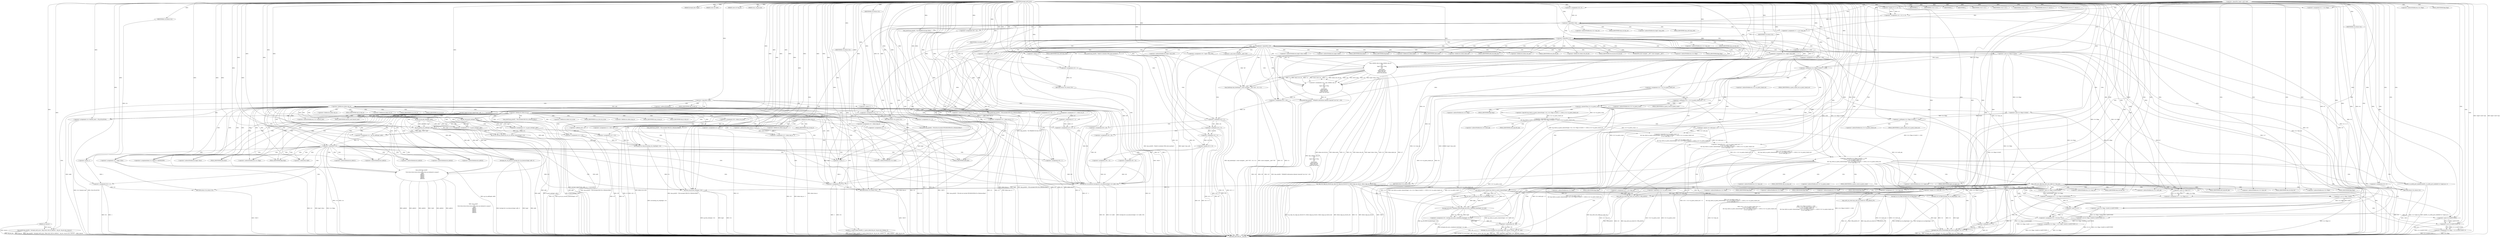 digraph hostapd_notif_assoc {  
"1000123" [label = "(METHOD,hostapd_notif_assoc)" ]
"1000709" [label = "(METHOD_RETURN,int __fastcall)" ]
"1000124" [label = "(PARAM,hostapd_data *hapd)" ]
"1000125" [label = "(PARAM,const u8 *addr)" ]
"1000126" [label = "(PARAM,const u8 *req_ies)" ]
"1000127" [label = "(PARAM,size_t req_ies_len)" ]
"1000128" [label = "(PARAM,int reassoc)" ]
"1000153" [label = "(<operator>.logicalNot,!addr)" ]
"1000156" [label = "(<operator>.assignment,v24 = -1)" ]
"1000158" [label = "(<operator>.minus,-1)" ]
"1000160" [label = "(wpa_printf,wpa_printf(2, \"hostapd_notif_assoc: Skip event with no address\", req_ies, req_ies_len, reassoc))" ]
"1000166" [label = "(RETURN,return v24;,return v24;)" ]
"1000167" [label = "(IDENTIFIER,v24,return v24;)" ]
"1000168" [label = "(hostapd_logger,hostapd_logger(hapd, addr, 1u, 2, \"associated\"))" ]
"1000174" [label = "(ieee802_11_parse_elems,ieee802_11_parse_elems(req_ies, req_ies_len, &elems, 0))" ]
"1000185" [label = "(<operator>.assignment,v10 = elems.wps_ie - 2)" ]
"1000187" [label = "(<operator>.subtraction,elems.wps_ie - 2)" ]
"1000192" [label = "(IDENTIFIER,L,)" ]
"1000193" [label = "(<operator>.assignment,v12 = 0)" ]
"1000196" [label = "(wpa_printf,wpa_printf(2, \"STA included WPS IE in (Re)AssocReq\"))" ]
"1000201" [label = "(<operator>.assignment,v27 = elems.rsn_ie)" ]
"1000211" [label = "(<operator>.assignment,v28 = elems.rsn_ie_len)" ]
"1000216" [label = "(wpa_printf,wpa_printf(2, \"STA included RSN IE in (Re)AssocReq\"))" ]
"1000219" [label = "(<operator>.assignment,v10 = v27 - 2)" ]
"1000221" [label = "(<operator>.subtraction,v27 - 2)" ]
"1000224" [label = "(<operator>.assignment,v11 = v28 + 2)" ]
"1000226" [label = "(<operator>.addition,v28 + 2)" ]
"1000229" [label = "(<operator>.assignment,v13 = ap_get_sta(hapd, addr))" ]
"1000231" [label = "(ap_get_sta,ap_get_sta(hapd, addr))" ]
"1000234" [label = "(<operator>.assignment,v12 = 0)" ]
"1000237" [label = "(<operator>.assignment,v14 = v13)" ]
"1000241" [label = "(IDENTIFIER,v13,if ( v13 ))" ]
"1000244" [label = "(<operator>.assignment,v10 = elems.wpa_ie)" ]
"1000254" [label = "(IDENTIFIER,L,)" ]
"1000255" [label = "(<operator>.assignment,v10 = elems.wpa_ie - 2)" ]
"1000257" [label = "(<operator>.subtraction,elems.wpa_ie - 2)" ]
"1000262" [label = "(wpa_printf,wpa_printf(2, \"STA included WPA IE in (Re)AssocReq\"))" ]
"1000265" [label = "(<operator>.assignment,v12 = 0)" ]
"1000270" [label = "(<operator>.assignment,v12 = 1)" ]
"1000273" [label = "(IDENTIFIER,L,)" ]
"1000274" [label = "(wpa_printf,wpa_printf(2, \"STA did not include WPS/RSN/WPA IE in (Re)AssocReq\"))" ]
"1000277" [label = "(<operator>.assignment,v13 = ap_get_sta(hapd, addr))" ]
"1000279" [label = "(ap_get_sta,ap_get_sta(hapd, addr))" ]
"1000282" [label = "(<operator>.assignment,v14 = v13)" ]
"1000286" [label = "(IDENTIFIER,v13,if ( v13 ))" ]
"1000289" [label = "(ap_sta_no_session_timeout,ap_sta_no_session_timeout(hapd, v13))" ]
"1000292" [label = "(accounting_sta_stop,accounting_sta_stop(hapd, v14))" ]
"1000295" [label = "(<operator>.assignment,v14->timeout_next = STA_NULLFUNC)" ]
"1000302" [label = "(<operator>.assignment,v14 = ap_sta_add(hapd, addr))" ]
"1000304" [label = "(ap_sta_add,ap_sta_add(hapd, addr))" ]
"1000308" [label = "(<operator>.logicalNot,!v14)" ]
"1000311" [label = "(<operator>.assignment,v24 = -1)" ]
"1000313" [label = "(<operator>.minus,-1)" ]
"1000315" [label = "(hostapd_drv_sta_disassoc,hostapd_drv_sta_disassoc(hapd, addr, 5))" ]
"1000319" [label = "(RETURN,return v24;,return v24;)" ]
"1000320" [label = "(IDENTIFIER,v24,return v24;)" ]
"1000322" [label = "(<operator>.assignment,v15 = hapd->iface)" ]
"1000327" [label = "(<operators>.assignmentAnd,v14->flags &= 0xFFFECFFF)" ]
"1000333" [label = "(wpa_printf,wpa_printf(\n      3,\n      \"STA %02x:%02x:%02x:%02x:%02x:%02x not allowed to connect\",\n      *addr,\n      addr[1],\n      addr[2],\n      addr[3],\n      addr[4],\n      addr[5]))" ]
"1000353" [label = "(<operator>.assignment,v30 = 1)" ]
"1000357" [label = "(ap_copy_sta_supp_op_classes,ap_copy_sta_supp_op_classes(v14, elems.supp_op_classes, elems.supp_op_classes_len))" ]
"1000366" [label = "(<operator>.logicalNot,!hapd->conf->wpa)" ]
"1000373" [label = "(<operator>.assignment,v21 = v14->flags)" ]
"1000380" [label = "(IDENTIFIER,v10,if ( v10 ))" ]
"1000381" [label = "(<operator>.assignment,v16 = v12 == 0)" ]
"1000383" [label = "(<operator>.equals,v12 == 0)" ]
"1000387" [label = "(<operator>.assignment,v16 = 0)" ]
"1000391" [label = "(<operator>.logicalNot,!v16)" ]
"1000394" [label = "(wpa_printf,wpa_printf(2, \"No WPA/RSN IE from STA\"))" ]
"1000397" [label = "(<operator>.assignment,v30 = 13)" ]
"1000401" [label = "(hostapd_drv_sta_disassoc,hostapd_drv_sta_disassoc(hapd, v14->addr, v30))" ]
"1000407" [label = "(<operator>.assignment,v24 = -1)" ]
"1000409" [label = "(<operator>.minus,-1)" ]
"1000411" [label = "(ap_free_sta,ap_free_sta(hapd, v14))" ]
"1000414" [label = "(RETURN,return v24;,return v24;)" ]
"1000415" [label = "(IDENTIFIER,v24,return v24;)" ]
"1000416" [label = "(<operator>.assignment,v17 = v14->wpa_sm)" ]
"1000421" [label = "(<operator>.assignment,v18 = hapd->wpa_auth)" ]
"1000427" [label = "(<operator>.logicalNot,!v17)" ]
"1000430" [label = "(<operator>.assignment,v14->wpa_sm = v29)" ]
"1000435" [label = "(<operator>.assignment,v17 = v29)" ]
"1000439" [label = "(<operator>.logicalNot,!v29)" ]
"1000442" [label = "(<operator>.assignment,v24 = -1)" ]
"1000444" [label = "(<operator>.minus,-1)" ]
"1000446" [label = "(wpa_printf,wpa_printf(5, \"Failed to initialize WPA state machine\"))" ]
"1000449" [label = "(RETURN,return v24;,return v24;)" ]
"1000450" [label = "(IDENTIFIER,v24,return v24;)" ]
"1000451" [label = "(<operator>.assignment,v18 = hapd->wpa_auth)" ]
"1000456" [label = "(<operator>.assignment,v19 = wpa_validate_wpa_ie(\n          v18,\n          v17,\n          hapd->iface->freq,\n          v10,\n          v11,\n          elems.mdie,\n          elems.mdie_len,\n          elems.owe_dh,\n          elems.owe_dh_len))" ]
"1000458" [label = "(wpa_validate_wpa_ie,wpa_validate_wpa_ie(\n          v18,\n          v17,\n          hapd->iface->freq,\n          v10,\n          v11,\n          elems.mdie,\n          elems.mdie_len,\n          elems.owe_dh,\n          elems.owe_dh_len))" ]
"1000480" [label = "(<operator>.assignment,v20 = v19)" ]
"1000484" [label = "(IDENTIFIER,v19,if ( v19 ))" ]
"1000486" [label = "(wpa_printf,wpa_printf(2, \"WPA/RSN information element rejected? (res %u)\", v19))" ]
"1000490" [label = "(wpa_hexdump,wpa_hexdump(2, (const unsigned __int8 *)\"IE\", v10, v11))" ]
"1000492" [label = "(<operator>.cast,(const unsigned __int8 *)\"IE\")" ]
"1000497" [label = "(<operator>.assignment,v30 = 18)" ]
"1000501" [label = "(<operator>.notEquals,v20 != 2)" ]
"1000505" [label = "(<operator>.assignment,v30 = 19)" ]
"1000509" [label = "(<operator>.notEquals,v20 != 3)" ]
"1000513" [label = "(<operator>.assignment,v30 = 20)" ]
"1000517" [label = "(<operator>.notEquals,v20 != 4)" ]
"1000522" [label = "(<operator>.equals,v20 == 8)" ]
"1000525" [label = "(<operator>.assignment,v30 = 24)" ]
"1000529" [label = "(<operator>.assignment,v30 = 13)" ]
"1000534" [label = "(<operator>.logicalOr,(v14->flags & 0x402) != 1026\n    || (v24 = v14->sa_query_timed_out) != 0\n    || v14->sa_query_count > 0\n    && ((ap_check_sa_query_timeout(hapd, v14), (v14->flags & 0x402) != 1026) || v14->sa_query_timed_out)\n    || v14->auth_alg == 2)" ]
"1000535" [label = "(<operator>.notEquals,(v14->flags & 0x402) != 1026)" ]
"1000536" [label = "(<operator>.and,v14->flags & 0x402)" ]
"1000542" [label = "(<operator>.logicalOr,(v24 = v14->sa_query_timed_out) != 0\n    || v14->sa_query_count > 0\n    && ((ap_check_sa_query_timeout(hapd, v14), (v14->flags & 0x402) != 1026) || v14->sa_query_timed_out)\n    || v14->auth_alg == 2)" ]
"1000543" [label = "(<operator>.notEquals,(v24 = v14->sa_query_timed_out) != 0)" ]
"1000544" [label = "(<operator>.assignment,v24 = v14->sa_query_timed_out)" ]
"1000550" [label = "(<operator>.logicalOr,v14->sa_query_count > 0\n    && ((ap_check_sa_query_timeout(hapd, v14), (v14->flags & 0x402) != 1026) || v14->sa_query_timed_out)\n    || v14->auth_alg == 2)" ]
"1000551" [label = "(<operator>.logicalAnd,v14->sa_query_count > 0\n    && ((ap_check_sa_query_timeout(hapd, v14), (v14->flags & 0x402) != 1026) || v14->sa_query_timed_out))" ]
"1000552" [label = "(<operator>.greaterThan,v14->sa_query_count > 0)" ]
"1000559" [label = "(ap_check_sa_query_timeout,ap_check_sa_query_timeout(hapd, v14))" ]
"1000562" [label = "(<operator>.notEquals,(v14->flags & 0x402) != 1026)" ]
"1000563" [label = "(<operator>.and,v14->flags & 0x402)" ]
"1000557" [label = "(<operator>.logicalOr,(ap_check_sa_query_timeout(hapd, v14), (v14->flags & 0x402) != 1026) || v14->sa_query_timed_out)" ]
"1000572" [label = "(<operator>.equals,v14->auth_alg == 2)" ]
"1000579" [label = "(wpa_auth_uses_mfp,wpa_auth_uses_mfp(v14->wpa_sm))" ]
"1000584" [label = "(<operator>.assignment,v22 = v14->flags & 2)" ]
"1000586" [label = "(<operator>.and,v14->flags & 2)" ]
"1000591" [label = "(<operator>.assignment,v14->flags = (v14->flags | 0x400) & 0xFFF7FFFF | 3)" ]
"1000595" [label = "(<operator>.or,(v14->flags | 0x400) & 0xFFF7FFFF | 3)" ]
"1000596" [label = "(<operator>.and,(v14->flags | 0x400) & 0xFFF7FFFF)" ]
"1000597" [label = "(<operator>.or,v14->flags | 0x400)" ]
"1000604" [label = "(hostapd_set_sta_flags,hostapd_set_sta_flags(hapd, v14))" ]
"1000608" [label = "(IDENTIFIER,reassoc,if ( reassoc ))" ]
"1000611" [label = "(<operator>.assignment,v23 = v14->wpa_sm)" ]
"1000617" [label = "(<operator>.equals,v14->auth_alg == 2)" ]
"1000623" [label = "(wpa_auth_sm_event,wpa_auth_sm_event(v23, WPA_ASSOC_FT))" ]
"1000628" [label = "(wpa_auth_sm_event,wpa_auth_sm_event(v23, WPA_ASSOC))" ]
"1000632" [label = "(<operator>.assignment,v24 = 0)" ]
"1000635" [label = "(hostapd_new_assoc_sta,hostapd_new_assoc_sta(hapd, v14, v22 != 0))" ]
"1000638" [label = "(<operator>.notEquals,v22 != 0)" ]
"1000641" [label = "(ieee802_1x_notify_port_enabled,ieee802_1x_notify_port_enabled(v14->eapol_sm, 1))" ]
"1000646" [label = "(RETURN,return v24;,return v24;)" ]
"1000647" [label = "(IDENTIFIER,v24,return v24;)" ]
"1000649" [label = "(<operator>.assignment,v23 = v14->wpa_sm)" ]
"1000655" [label = "(<operator>.assignment,v21 = v14->flags & 0xFFFFFBFF)" ]
"1000657" [label = "(<operator>.and,v14->flags & 0xFFFFFBFF)" ]
"1000663" [label = "(<operator>.assignment,v22 = v21 & 2)" ]
"1000665" [label = "(<operator>.and,v21 & 2)" ]
"1000668" [label = "(<operator>.assignment,v14->flags = v21 & 0xFFF7FFFF | 3)" ]
"1000672" [label = "(<operator>.or,v21 & 0xFFF7FFFF | 3)" ]
"1000673" [label = "(<operator>.and,v21 & 0xFFF7FFFF)" ]
"1000677" [label = "(hostapd_set_sta_flags,hostapd_set_sta_flags(hapd, v14))" ]
"1000681" [label = "(IDENTIFIER,reassoc,if ( reassoc ))" ]
"1000685" [label = "(<operator>.logicalNot,!v14->sa_query_count)" ]
"1000689" [label = "(ap_sta_start_sa_query,ap_sta_start_sa_query(hapd, v14))" ]
"1000692" [label = "(<operator>.assignment,v26 = hostapd_eid_assoc_comeback_time(hapd, v14, buf))" ]
"1000694" [label = "(hostapd_eid_assoc_comeback_time,hostapd_eid_assoc_comeback_time(hapd, v14, buf))" ]
"1000698" [label = "(hostapd_sta_assoc,hostapd_sta_assoc(hapd, addr, reassoc, 0x1Eu, buf, v26 - buf))" ]
"1000704" [label = "(<operator>.subtraction,v26 - buf)" ]
"1000707" [label = "(RETURN,return v24;,return v24;)" ]
"1000708" [label = "(IDENTIFIER,v24,return v24;)" ]
"1000177" [label = "(<operator>.addressOf,&elems)" ]
"1000181" [label = "(<operator>.fieldAccess,elems.wps_ie)" ]
"1000183" [label = "(FIELD_IDENTIFIER,wps_ie,wps_ie)" ]
"1000188" [label = "(<operator>.fieldAccess,elems.wps_ie)" ]
"1000190" [label = "(FIELD_IDENTIFIER,wps_ie,wps_ie)" ]
"1000203" [label = "(<operator>.fieldAccess,elems.rsn_ie)" ]
"1000205" [label = "(FIELD_IDENTIFIER,rsn_ie,rsn_ie)" ]
"1000207" [label = "(<operator>.fieldAccess,elems.rsn_ie)" ]
"1000209" [label = "(FIELD_IDENTIFIER,rsn_ie,rsn_ie)" ]
"1000213" [label = "(<operator>.fieldAccess,elems.rsn_ie_len)" ]
"1000215" [label = "(FIELD_IDENTIFIER,rsn_ie_len,rsn_ie_len)" ]
"1000246" [label = "(<operator>.fieldAccess,elems.wpa_ie)" ]
"1000248" [label = "(FIELD_IDENTIFIER,wpa_ie,wpa_ie)" ]
"1000250" [label = "(<operator>.fieldAccess,elems.wpa_ie)" ]
"1000252" [label = "(FIELD_IDENTIFIER,wpa_ie,wpa_ie)" ]
"1000258" [label = "(<operator>.fieldAccess,elems.wpa_ie)" ]
"1000260" [label = "(FIELD_IDENTIFIER,wpa_ie,wpa_ie)" ]
"1000296" [label = "(<operator>.indirectFieldAccess,v14->timeout_next)" ]
"1000298" [label = "(FIELD_IDENTIFIER,timeout_next,timeout_next)" ]
"1000324" [label = "(<operator>.indirectFieldAccess,hapd->iface)" ]
"1000326" [label = "(FIELD_IDENTIFIER,iface,iface)" ]
"1000328" [label = "(<operator>.indirectFieldAccess,v14->flags)" ]
"1000330" [label = "(FIELD_IDENTIFIER,flags,flags)" ]
"1000336" [label = "(<operator>.indirection,*addr)" ]
"1000338" [label = "(<operator>.indirectIndexAccess,addr[1])" ]
"1000341" [label = "(<operator>.indirectIndexAccess,addr[2])" ]
"1000344" [label = "(<operator>.indirectIndexAccess,addr[3])" ]
"1000347" [label = "(<operator>.indirectIndexAccess,addr[4])" ]
"1000350" [label = "(<operator>.indirectIndexAccess,addr[5])" ]
"1000375" [label = "(<operator>.indirectFieldAccess,v14->flags)" ]
"1000377" [label = "(FIELD_IDENTIFIER,flags,flags)" ]
"1000403" [label = "(<operator>.indirectFieldAccess,v14->addr)" ]
"1000405" [label = "(FIELD_IDENTIFIER,addr,addr)" ]
"1000418" [label = "(<operator>.indirectFieldAccess,v14->wpa_sm)" ]
"1000420" [label = "(FIELD_IDENTIFIER,wpa_sm,wpa_sm)" ]
"1000423" [label = "(<operator>.indirectFieldAccess,hapd->wpa_auth)" ]
"1000425" [label = "(FIELD_IDENTIFIER,wpa_auth,wpa_auth)" ]
"1000431" [label = "(<operator>.indirectFieldAccess,v14->wpa_sm)" ]
"1000433" [label = "(FIELD_IDENTIFIER,wpa_sm,wpa_sm)" ]
"1000453" [label = "(<operator>.indirectFieldAccess,hapd->wpa_auth)" ]
"1000455" [label = "(FIELD_IDENTIFIER,wpa_auth,wpa_auth)" ]
"1000461" [label = "(<operator>.indirectFieldAccess,hapd->iface->freq)" ]
"1000462" [label = "(<operator>.indirectFieldAccess,hapd->iface)" ]
"1000464" [label = "(FIELD_IDENTIFIER,iface,iface)" ]
"1000465" [label = "(FIELD_IDENTIFIER,freq,freq)" ]
"1000468" [label = "(<operator>.fieldAccess,elems.mdie)" ]
"1000470" [label = "(FIELD_IDENTIFIER,mdie,mdie)" ]
"1000471" [label = "(<operator>.fieldAccess,elems.mdie_len)" ]
"1000473" [label = "(FIELD_IDENTIFIER,mdie_len,mdie_len)" ]
"1000474" [label = "(<operator>.fieldAccess,elems.owe_dh)" ]
"1000476" [label = "(FIELD_IDENTIFIER,owe_dh,owe_dh)" ]
"1000477" [label = "(<operator>.fieldAccess,elems.owe_dh_len)" ]
"1000479" [label = "(FIELD_IDENTIFIER,owe_dh_len,owe_dh_len)" ]
"1000493" [label = "(UNKNOWN,const unsigned __int8 *,const unsigned __int8 *)" ]
"1000537" [label = "(<operator>.indirectFieldAccess,v14->flags)" ]
"1000539" [label = "(FIELD_IDENTIFIER,flags,flags)" ]
"1000546" [label = "(<operator>.indirectFieldAccess,v14->sa_query_timed_out)" ]
"1000548" [label = "(FIELD_IDENTIFIER,sa_query_timed_out,sa_query_timed_out)" ]
"1000553" [label = "(<operator>.indirectFieldAccess,v14->sa_query_count)" ]
"1000555" [label = "(FIELD_IDENTIFIER,sa_query_count,sa_query_count)" ]
"1000564" [label = "(<operator>.indirectFieldAccess,v14->flags)" ]
"1000566" [label = "(FIELD_IDENTIFIER,flags,flags)" ]
"1000569" [label = "(<operator>.indirectFieldAccess,v14->sa_query_timed_out)" ]
"1000571" [label = "(FIELD_IDENTIFIER,sa_query_timed_out,sa_query_timed_out)" ]
"1000573" [label = "(<operator>.indirectFieldAccess,v14->auth_alg)" ]
"1000575" [label = "(FIELD_IDENTIFIER,auth_alg,auth_alg)" ]
"1000580" [label = "(<operator>.indirectFieldAccess,v14->wpa_sm)" ]
"1000582" [label = "(FIELD_IDENTIFIER,wpa_sm,wpa_sm)" ]
"1000587" [label = "(<operator>.indirectFieldAccess,v14->flags)" ]
"1000589" [label = "(FIELD_IDENTIFIER,flags,flags)" ]
"1000592" [label = "(<operator>.indirectFieldAccess,v14->flags)" ]
"1000594" [label = "(FIELD_IDENTIFIER,flags,flags)" ]
"1000598" [label = "(<operator>.indirectFieldAccess,v14->flags)" ]
"1000600" [label = "(FIELD_IDENTIFIER,flags,flags)" ]
"1000613" [label = "(<operator>.indirectFieldAccess,v14->wpa_sm)" ]
"1000615" [label = "(FIELD_IDENTIFIER,wpa_sm,wpa_sm)" ]
"1000618" [label = "(<operator>.indirectFieldAccess,v14->auth_alg)" ]
"1000620" [label = "(FIELD_IDENTIFIER,auth_alg,auth_alg)" ]
"1000642" [label = "(<operator>.indirectFieldAccess,v14->eapol_sm)" ]
"1000644" [label = "(FIELD_IDENTIFIER,eapol_sm,eapol_sm)" ]
"1000651" [label = "(<operator>.indirectFieldAccess,v14->wpa_sm)" ]
"1000653" [label = "(FIELD_IDENTIFIER,wpa_sm,wpa_sm)" ]
"1000658" [label = "(<operator>.indirectFieldAccess,v14->flags)" ]
"1000660" [label = "(FIELD_IDENTIFIER,flags,flags)" ]
"1000669" [label = "(<operator>.indirectFieldAccess,v14->flags)" ]
"1000671" [label = "(FIELD_IDENTIFIER,flags,flags)" ]
"1000686" [label = "(<operator>.indirectFieldAccess,v14->sa_query_count)" ]
"1000688" [label = "(FIELD_IDENTIFIER,sa_query_count,sa_query_count)" ]
  "1000414" -> "1000709"  [ label = "DDG: <RET>"] 
  "1000319" -> "1000709"  [ label = "DDG: <RET>"] 
  "1000166" -> "1000709"  [ label = "DDG: <RET>"] 
  "1000646" -> "1000709"  [ label = "DDG: <RET>"] 
  "1000707" -> "1000709"  [ label = "DDG: <RET>"] 
  "1000449" -> "1000709"  [ label = "DDG: <RET>"] 
  "1000534" -> "1000709"  [ label = "DDG: (v14->flags & 0x402) != 1026\n    || (v24 = v14->sa_query_timed_out) != 0\n    || v14->sa_query_count > 0\n    && ((ap_check_sa_query_timeout(hapd, v14), (v14->flags & 0x402) != 1026) || v14->sa_query_timed_out)\n    || v14->auth_alg == 2"] 
  "1000694" -> "1000709"  [ label = "DDG: v14"] 
  "1000692" -> "1000709"  [ label = "DDG: hostapd_eid_assoc_comeback_time(hapd, v14, buf)"] 
  "1000289" -> "1000709"  [ label = "DDG: ap_sta_no_session_timeout(hapd, v13)"] 
  "1000698" -> "1000709"  [ label = "DDG: addr"] 
  "1000160" -> "1000709"  [ label = "DDG: req_ies_len"] 
  "1000635" -> "1000709"  [ label = "DDG: hapd"] 
  "1000435" -> "1000709"  [ label = "DDG: v17"] 
  "1000550" -> "1000709"  [ label = "DDG: v14->sa_query_count > 0\n    && ((ap_check_sa_query_timeout(hapd, v14), (v14->flags & 0x402) != 1026) || v14->sa_query_timed_out)"] 
  "1000193" -> "1000709"  [ label = "DDG: v12"] 
  "1000458" -> "1000709"  [ label = "DDG: elems.owe_dh_len"] 
  "1000490" -> "1000709"  [ label = "DDG: v10"] 
  "1000442" -> "1000709"  [ label = "DDG: -1"] 
  "1000617" -> "1000709"  [ label = "DDG: v14->auth_alg"] 
  "1000517" -> "1000709"  [ label = "DDG: v20"] 
  "1000394" -> "1000709"  [ label = "DDG: wpa_printf(2, \"No WPA/RSN IE from STA\")"] 
  "1000315" -> "1000709"  [ label = "DDG: hapd"] 
  "1000128" -> "1000709"  [ label = "DDG: reassoc"] 
  "1000535" -> "1000709"  [ label = "DDG: v14->flags & 0x402"] 
  "1000501" -> "1000709"  [ label = "DDG: v20"] 
  "1000490" -> "1000709"  [ label = "DDG: v11"] 
  "1000611" -> "1000709"  [ label = "DDG: v14->wpa_sm"] 
  "1000160" -> "1000709"  [ label = "DDG: req_ies"] 
  "1000201" -> "1000709"  [ label = "DDG: elems.rsn_ie"] 
  "1000439" -> "1000709"  [ label = "DDG: !v29"] 
  "1000237" -> "1000709"  [ label = "DDG: v13"] 
  "1000333" -> "1000709"  [ label = "DDG: addr[3]"] 
  "1000174" -> "1000709"  [ label = "DDG: ieee802_11_parse_elems(req_ies, req_ies_len, &elems, 0)"] 
  "1000486" -> "1000709"  [ label = "DDG: wpa_printf(2, \"WPA/RSN information element rejected? (res %u)\", v19)"] 
  "1000458" -> "1000709"  [ label = "DDG: elems.mdie"] 
  "1000231" -> "1000709"  [ label = "DDG: addr"] 
  "1000517" -> "1000709"  [ label = "DDG: v20 != 4"] 
  "1000308" -> "1000709"  [ label = "DDG: !v14"] 
  "1000257" -> "1000709"  [ label = "DDG: elems.wpa_ie"] 
  "1000628" -> "1000709"  [ label = "DDG: v23"] 
  "1000552" -> "1000709"  [ label = "DDG: v14->sa_query_count"] 
  "1000430" -> "1000709"  [ label = "DDG: v14->wpa_sm"] 
  "1000211" -> "1000709"  [ label = "DDG: elems.rsn_ie_len"] 
  "1000563" -> "1000709"  [ label = "DDG: v14->flags"] 
  "1000559" -> "1000709"  [ label = "DDG: ap_check_sa_query_timeout(hapd, v14)"] 
  "1000421" -> "1000709"  [ label = "DDG: v18"] 
  "1000311" -> "1000709"  [ label = "DDG: -1"] 
  "1000322" -> "1000709"  [ label = "DDG: v15"] 
  "1000401" -> "1000709"  [ label = "DDG: hostapd_drv_sta_disassoc(hapd, v14->addr, v30)"] 
  "1000244" -> "1000709"  [ label = "DDG: elems.wpa_ie"] 
  "1000156" -> "1000709"  [ label = "DDG: v24"] 
  "1000673" -> "1000709"  [ label = "DDG: v21"] 
  "1000685" -> "1000709"  [ label = "DDG: !v14->sa_query_count"] 
  "1000391" -> "1000709"  [ label = "DDG: v16"] 
  "1000632" -> "1000709"  [ label = "DDG: v24"] 
  "1000572" -> "1000709"  [ label = "DDG: v14->auth_alg"] 
  "1000401" -> "1000709"  [ label = "DDG: v30"] 
  "1000596" -> "1000709"  [ label = "DDG: v14->flags | 0x400"] 
  "1000579" -> "1000709"  [ label = "DDG: wpa_auth_uses_mfp(v14->wpa_sm)"] 
  "1000668" -> "1000709"  [ label = "DDG: v14->flags"] 
  "1000480" -> "1000709"  [ label = "DDG: v19"] 
  "1000219" -> "1000709"  [ label = "DDG: v27 - 2"] 
  "1000663" -> "1000709"  [ label = "DDG: v21 & 2"] 
  "1000255" -> "1000709"  [ label = "DDG: v10"] 
  "1000274" -> "1000709"  [ label = "DDG: wpa_printf(2, \"STA did not include WPS/RSN/WPA IE in (Re)AssocReq\")"] 
  "1000219" -> "1000709"  [ label = "DDG: v10"] 
  "1000641" -> "1000709"  [ label = "DDG: ieee802_1x_notify_port_enabled(v14->eapol_sm, 1)"] 
  "1000383" -> "1000709"  [ label = "DDG: v12"] 
  "1000544" -> "1000709"  [ label = "DDG: v14->sa_query_timed_out"] 
  "1000295" -> "1000709"  [ label = "DDG: v14->timeout_next"] 
  "1000501" -> "1000709"  [ label = "DDG: v20 != 2"] 
  "1000391" -> "1000709"  [ label = "DDG: !v16"] 
  "1000641" -> "1000709"  [ label = "DDG: v14->eapol_sm"] 
  "1000655" -> "1000709"  [ label = "DDG: v14->flags & 0xFFFFFBFF"] 
  "1000480" -> "1000709"  [ label = "DDG: v20"] 
  "1000439" -> "1000709"  [ label = "DDG: v29"] 
  "1000265" -> "1000709"  [ label = "DDG: v12"] 
  "1000623" -> "1000709"  [ label = "DDG: v23"] 
  "1000333" -> "1000709"  [ label = "DDG: addr[2]"] 
  "1000226" -> "1000709"  [ label = "DDG: v28"] 
  "1000153" -> "1000709"  [ label = "DDG: !addr"] 
  "1000689" -> "1000709"  [ label = "DDG: ap_sta_start_sa_query(hapd, v14)"] 
  "1000224" -> "1000709"  [ label = "DDG: v28 + 2"] 
  "1000292" -> "1000709"  [ label = "DDG: accounting_sta_stop(hapd, v14)"] 
  "1000635" -> "1000709"  [ label = "DDG: v14"] 
  "1000623" -> "1000709"  [ label = "DDG: WPA_ASSOC_FT"] 
  "1000522" -> "1000709"  [ label = "DDG: v20"] 
  "1000451" -> "1000709"  [ label = "DDG: hapd->wpa_auth"] 
  "1000698" -> "1000709"  [ label = "DDG: hapd"] 
  "1000704" -> "1000709"  [ label = "DDG: v26"] 
  "1000156" -> "1000709"  [ label = "DDG: -1"] 
  "1000401" -> "1000709"  [ label = "DDG: v14->addr"] 
  "1000270" -> "1000709"  [ label = "DDG: v12"] 
  "1000522" -> "1000709"  [ label = "DDG: v20 == 8"] 
  "1000628" -> "1000709"  [ label = "DDG: wpa_auth_sm_event(v23, WPA_ASSOC)"] 
  "1000333" -> "1000709"  [ label = "DDG: addr[5]"] 
  "1000595" -> "1000709"  [ label = "DDG: (v14->flags | 0x400) & 0xFFF7FFFF"] 
  "1000366" -> "1000709"  [ label = "DDG: hapd->conf->wpa"] 
  "1000635" -> "1000709"  [ label = "DDG: hostapd_new_assoc_sta(hapd, v14, v22 != 0)"] 
  "1000302" -> "1000709"  [ label = "DDG: ap_sta_add(hapd, addr)"] 
  "1000490" -> "1000709"  [ label = "DDG: wpa_hexdump(2, (const unsigned __int8 *)\"IE\", v10, v11)"] 
  "1000357" -> "1000709"  [ label = "DDG: elems.supp_op_classes"] 
  "1000221" -> "1000709"  [ label = "DDG: v27"] 
  "1000698" -> "1000709"  [ label = "DDG: v26 - buf"] 
  "1000685" -> "1000709"  [ label = "DDG: v14->sa_query_count"] 
  "1000617" -> "1000709"  [ label = "DDG: v14->auth_alg == 2"] 
  "1000277" -> "1000709"  [ label = "DDG: ap_get_sta(hapd, addr)"] 
  "1000224" -> "1000709"  [ label = "DDG: v11"] 
  "1000490" -> "1000709"  [ label = "DDG: (const unsigned __int8 *)\"IE\""] 
  "1000366" -> "1000709"  [ label = "DDG: !hapd->conf->wpa"] 
  "1000446" -> "1000709"  [ label = "DDG: wpa_printf(5, \"Failed to initialize WPA state machine\")"] 
  "1000289" -> "1000709"  [ label = "DDG: v13"] 
  "1000229" -> "1000709"  [ label = "DDG: ap_get_sta(hapd, addr)"] 
  "1000315" -> "1000709"  [ label = "DDG: addr"] 
  "1000534" -> "1000709"  [ label = "DDG: (v14->flags & 0x402) != 1026"] 
  "1000411" -> "1000709"  [ label = "DDG: ap_free_sta(hapd, v14)"] 
  "1000698" -> "1000709"  [ label = "DDG: reassoc"] 
  "1000255" -> "1000709"  [ label = "DDG: elems.wpa_ie - 2"] 
  "1000407" -> "1000709"  [ label = "DDG: v24"] 
  "1000187" -> "1000709"  [ label = "DDG: elems.wps_ie"] 
  "1000315" -> "1000709"  [ label = "DDG: hostapd_drv_sta_disassoc(hapd, addr, 5)"] 
  "1000279" -> "1000709"  [ label = "DDG: addr"] 
  "1000421" -> "1000709"  [ label = "DDG: hapd->wpa_auth"] 
  "1000562" -> "1000709"  [ label = "DDG: v14->flags & 0x402"] 
  "1000638" -> "1000709"  [ label = "DDG: v22"] 
  "1000327" -> "1000709"  [ label = "DDG: v14->flags"] 
  "1000333" -> "1000709"  [ label = "DDG: *addr"] 
  "1000551" -> "1000709"  [ label = "DDG: (ap_check_sa_query_timeout(hapd, v14), (v14->flags & 0x402) != 1026) || v14->sa_query_timed_out"] 
  "1000536" -> "1000709"  [ label = "DDG: v14->flags"] 
  "1000623" -> "1000709"  [ label = "DDG: wpa_auth_sm_event(v23, WPA_ASSOC_FT)"] 
  "1000649" -> "1000709"  [ label = "DDG: v14->wpa_sm"] 
  "1000628" -> "1000709"  [ label = "DDG: WPA_ASSOC"] 
  "1000557" -> "1000709"  [ label = "DDG: v14->sa_query_timed_out"] 
  "1000304" -> "1000709"  [ label = "DDG: addr"] 
  "1000591" -> "1000709"  [ label = "DDG: v14->flags"] 
  "1000486" -> "1000709"  [ label = "DDG: v19"] 
  "1000185" -> "1000709"  [ label = "DDG: elems.wps_ie - 2"] 
  "1000584" -> "1000709"  [ label = "DDG: v14->flags & 2"] 
  "1000458" -> "1000709"  [ label = "DDG: v11"] 
  "1000672" -> "1000709"  [ label = "DDG: v21 & 0xFFF7FFFF"] 
  "1000174" -> "1000709"  [ label = "DDG: &elems"] 
  "1000174" -> "1000709"  [ label = "DDG: req_ies_len"] 
  "1000196" -> "1000709"  [ label = "DDG: wpa_printf(2, \"STA included WPS IE in (Re)AssocReq\")"] 
  "1000295" -> "1000709"  [ label = "DDG: STA_NULLFUNC"] 
  "1000698" -> "1000709"  [ label = "DDG: hostapd_sta_assoc(hapd, addr, reassoc, 0x1Eu, buf, v26 - buf)"] 
  "1000698" -> "1000709"  [ label = "DDG: buf"] 
  "1000407" -> "1000709"  [ label = "DDG: -1"] 
  "1000333" -> "1000709"  [ label = "DDG: addr[4]"] 
  "1000411" -> "1000709"  [ label = "DDG: hapd"] 
  "1000216" -> "1000709"  [ label = "DDG: wpa_printf(2, \"STA included RSN IE in (Re)AssocReq\")"] 
  "1000381" -> "1000709"  [ label = "DDG: v12 == 0"] 
  "1000357" -> "1000709"  [ label = "DDG: ap_copy_sta_supp_op_classes(v14, elems.supp_op_classes, elems.supp_op_classes_len)"] 
  "1000458" -> "1000709"  [ label = "DDG: v18"] 
  "1000282" -> "1000709"  [ label = "DDG: v13"] 
  "1000677" -> "1000709"  [ label = "DDG: hostapd_set_sta_flags(hapd, v14)"] 
  "1000544" -> "1000709"  [ label = "DDG: v24"] 
  "1000635" -> "1000709"  [ label = "DDG: v22 != 0"] 
  "1000160" -> "1000709"  [ label = "DDG: wpa_printf(2, \"hostapd_notif_assoc: Skip event with no address\", req_ies, req_ies_len, reassoc)"] 
  "1000308" -> "1000709"  [ label = "DDG: v14"] 
  "1000509" -> "1000709"  [ label = "DDG: v20 != 3"] 
  "1000604" -> "1000709"  [ label = "DDG: hostapd_set_sta_flags(hapd, v14)"] 
  "1000551" -> "1000709"  [ label = "DDG: v14->sa_query_count > 0"] 
  "1000411" -> "1000709"  [ label = "DDG: v14"] 
  "1000458" -> "1000709"  [ label = "DDG: elems.owe_dh"] 
  "1000591" -> "1000709"  [ label = "DDG: (v14->flags | 0x400) & 0xFFF7FFFF | 3"] 
  "1000201" -> "1000709"  [ label = "DDG: v27"] 
  "1000458" -> "1000709"  [ label = "DDG: hapd->iface->freq"] 
  "1000174" -> "1000709"  [ label = "DDG: req_ies"] 
  "1000262" -> "1000709"  [ label = "DDG: wpa_printf(2, \"STA included WPA IE in (Re)AssocReq\")"] 
  "1000542" -> "1000709"  [ label = "DDG: (v24 = v14->sa_query_timed_out) != 0"] 
  "1000458" -> "1000709"  [ label = "DDG: v10"] 
  "1000442" -> "1000709"  [ label = "DDG: v24"] 
  "1000322" -> "1000709"  [ label = "DDG: hapd->iface"] 
  "1000244" -> "1000709"  [ label = "DDG: v10"] 
  "1000333" -> "1000709"  [ label = "DDG: addr[1]"] 
  "1000550" -> "1000709"  [ label = "DDG: v14->auth_alg == 2"] 
  "1000458" -> "1000709"  [ label = "DDG: elems.mdie_len"] 
  "1000153" -> "1000709"  [ label = "DDG: addr"] 
  "1000534" -> "1000709"  [ label = "DDG: (v24 = v14->sa_query_timed_out) != 0\n    || v14->sa_query_count > 0\n    && ((ap_check_sa_query_timeout(hapd, v14), (v14->flags & 0x402) != 1026) || v14->sa_query_timed_out)\n    || v14->auth_alg == 2"] 
  "1000456" -> "1000709"  [ label = "DDG: wpa_validate_wpa_ie(\n          v18,\n          v17,\n          hapd->iface->freq,\n          v10,\n          v11,\n          elems.mdie,\n          elems.mdie_len,\n          elems.owe_dh,\n          elems.owe_dh_len)"] 
  "1000311" -> "1000709"  [ label = "DDG: v24"] 
  "1000509" -> "1000709"  [ label = "DDG: v20"] 
  "1000168" -> "1000709"  [ label = "DDG: hostapd_logger(hapd, addr, 1u, 2, \"associated\")"] 
  "1000357" -> "1000709"  [ label = "DDG: elems.supp_op_classes_len"] 
  "1000160" -> "1000709"  [ label = "DDG: reassoc"] 
  "1000234" -> "1000709"  [ label = "DDG: v12"] 
  "1000185" -> "1000709"  [ label = "DDG: v10"] 
  "1000458" -> "1000709"  [ label = "DDG: v17"] 
  "1000357" -> "1000709"  [ label = "DDG: v14"] 
  "1000427" -> "1000709"  [ label = "DDG: !v17"] 
  "1000333" -> "1000709"  [ label = "DDG: wpa_printf(\n      3,\n      \"STA %02x:%02x:%02x:%02x:%02x:%02x not allowed to connect\",\n      *addr,\n      addr[1],\n      addr[2],\n      addr[3],\n      addr[4],\n      addr[5])"] 
  "1000416" -> "1000709"  [ label = "DDG: v14->wpa_sm"] 
  "1000668" -> "1000709"  [ label = "DDG: v21 & 0xFFF7FFFF | 3"] 
  "1000542" -> "1000709"  [ label = "DDG: v14->sa_query_count > 0\n    && ((ap_check_sa_query_timeout(hapd, v14), (v14->flags & 0x402) != 1026) || v14->sa_query_timed_out)\n    || v14->auth_alg == 2"] 
  "1000123" -> "1000124"  [ label = "DDG: "] 
  "1000123" -> "1000125"  [ label = "DDG: "] 
  "1000123" -> "1000126"  [ label = "DDG: "] 
  "1000123" -> "1000127"  [ label = "DDG: "] 
  "1000123" -> "1000128"  [ label = "DDG: "] 
  "1000123" -> "1000153"  [ label = "DDG: "] 
  "1000158" -> "1000156"  [ label = "DDG: 1"] 
  "1000123" -> "1000156"  [ label = "DDG: "] 
  "1000123" -> "1000158"  [ label = "DDG: "] 
  "1000123" -> "1000160"  [ label = "DDG: "] 
  "1000128" -> "1000160"  [ label = "DDG: reassoc"] 
  "1000167" -> "1000166"  [ label = "DDG: v24"] 
  "1000156" -> "1000166"  [ label = "DDG: v24"] 
  "1000123" -> "1000167"  [ label = "DDG: "] 
  "1000123" -> "1000168"  [ label = "DDG: "] 
  "1000153" -> "1000168"  [ label = "DDG: addr"] 
  "1000123" -> "1000174"  [ label = "DDG: "] 
  "1000187" -> "1000185"  [ label = "DDG: elems.wps_ie"] 
  "1000187" -> "1000185"  [ label = "DDG: 2"] 
  "1000123" -> "1000185"  [ label = "DDG: "] 
  "1000123" -> "1000187"  [ label = "DDG: "] 
  "1000123" -> "1000192"  [ label = "DDG: "] 
  "1000123" -> "1000193"  [ label = "DDG: "] 
  "1000123" -> "1000196"  [ label = "DDG: "] 
  "1000123" -> "1000201"  [ label = "DDG: "] 
  "1000123" -> "1000211"  [ label = "DDG: "] 
  "1000123" -> "1000216"  [ label = "DDG: "] 
  "1000221" -> "1000219"  [ label = "DDG: v27"] 
  "1000221" -> "1000219"  [ label = "DDG: 2"] 
  "1000123" -> "1000219"  [ label = "DDG: "] 
  "1000201" -> "1000221"  [ label = "DDG: v27"] 
  "1000123" -> "1000221"  [ label = "DDG: "] 
  "1000211" -> "1000224"  [ label = "DDG: v28"] 
  "1000123" -> "1000224"  [ label = "DDG: "] 
  "1000211" -> "1000226"  [ label = "DDG: v28"] 
  "1000123" -> "1000226"  [ label = "DDG: "] 
  "1000231" -> "1000229"  [ label = "DDG: hapd"] 
  "1000231" -> "1000229"  [ label = "DDG: addr"] 
  "1000123" -> "1000229"  [ label = "DDG: "] 
  "1000168" -> "1000231"  [ label = "DDG: hapd"] 
  "1000123" -> "1000231"  [ label = "DDG: "] 
  "1000168" -> "1000231"  [ label = "DDG: addr"] 
  "1000123" -> "1000234"  [ label = "DDG: "] 
  "1000229" -> "1000237"  [ label = "DDG: v13"] 
  "1000123" -> "1000237"  [ label = "DDG: "] 
  "1000123" -> "1000241"  [ label = "DDG: "] 
  "1000123" -> "1000244"  [ label = "DDG: "] 
  "1000123" -> "1000254"  [ label = "DDG: "] 
  "1000257" -> "1000255"  [ label = "DDG: elems.wpa_ie"] 
  "1000257" -> "1000255"  [ label = "DDG: 2"] 
  "1000123" -> "1000255"  [ label = "DDG: "] 
  "1000123" -> "1000257"  [ label = "DDG: "] 
  "1000123" -> "1000262"  [ label = "DDG: "] 
  "1000123" -> "1000265"  [ label = "DDG: "] 
  "1000123" -> "1000270"  [ label = "DDG: "] 
  "1000123" -> "1000273"  [ label = "DDG: "] 
  "1000123" -> "1000274"  [ label = "DDG: "] 
  "1000279" -> "1000277"  [ label = "DDG: hapd"] 
  "1000279" -> "1000277"  [ label = "DDG: addr"] 
  "1000123" -> "1000277"  [ label = "DDG: "] 
  "1000168" -> "1000279"  [ label = "DDG: hapd"] 
  "1000123" -> "1000279"  [ label = "DDG: "] 
  "1000168" -> "1000279"  [ label = "DDG: addr"] 
  "1000277" -> "1000282"  [ label = "DDG: v13"] 
  "1000123" -> "1000282"  [ label = "DDG: "] 
  "1000123" -> "1000286"  [ label = "DDG: "] 
  "1000231" -> "1000289"  [ label = "DDG: hapd"] 
  "1000279" -> "1000289"  [ label = "DDG: hapd"] 
  "1000123" -> "1000289"  [ label = "DDG: "] 
  "1000229" -> "1000289"  [ label = "DDG: v13"] 
  "1000277" -> "1000289"  [ label = "DDG: v13"] 
  "1000289" -> "1000292"  [ label = "DDG: hapd"] 
  "1000123" -> "1000292"  [ label = "DDG: "] 
  "1000282" -> "1000292"  [ label = "DDG: v14"] 
  "1000237" -> "1000292"  [ label = "DDG: v14"] 
  "1000123" -> "1000295"  [ label = "DDG: "] 
  "1000304" -> "1000302"  [ label = "DDG: hapd"] 
  "1000304" -> "1000302"  [ label = "DDG: addr"] 
  "1000123" -> "1000302"  [ label = "DDG: "] 
  "1000231" -> "1000304"  [ label = "DDG: hapd"] 
  "1000279" -> "1000304"  [ label = "DDG: hapd"] 
  "1000123" -> "1000304"  [ label = "DDG: "] 
  "1000231" -> "1000304"  [ label = "DDG: addr"] 
  "1000279" -> "1000304"  [ label = "DDG: addr"] 
  "1000302" -> "1000308"  [ label = "DDG: v14"] 
  "1000123" -> "1000308"  [ label = "DDG: "] 
  "1000313" -> "1000311"  [ label = "DDG: 1"] 
  "1000123" -> "1000311"  [ label = "DDG: "] 
  "1000123" -> "1000313"  [ label = "DDG: "] 
  "1000304" -> "1000315"  [ label = "DDG: hapd"] 
  "1000123" -> "1000315"  [ label = "DDG: "] 
  "1000304" -> "1000315"  [ label = "DDG: addr"] 
  "1000320" -> "1000319"  [ label = "DDG: v24"] 
  "1000311" -> "1000319"  [ label = "DDG: v24"] 
  "1000123" -> "1000320"  [ label = "DDG: "] 
  "1000123" -> "1000322"  [ label = "DDG: "] 
  "1000123" -> "1000327"  [ label = "DDG: "] 
  "1000123" -> "1000333"  [ label = "DDG: "] 
  "1000231" -> "1000333"  [ label = "DDG: addr"] 
  "1000279" -> "1000333"  [ label = "DDG: addr"] 
  "1000304" -> "1000333"  [ label = "DDG: addr"] 
  "1000123" -> "1000353"  [ label = "DDG: "] 
  "1000123" -> "1000357"  [ label = "DDG: "] 
  "1000123" -> "1000373"  [ label = "DDG: "] 
  "1000123" -> "1000380"  [ label = "DDG: "] 
  "1000383" -> "1000381"  [ label = "DDG: v12"] 
  "1000383" -> "1000381"  [ label = "DDG: 0"] 
  "1000123" -> "1000381"  [ label = "DDG: "] 
  "1000123" -> "1000383"  [ label = "DDG: "] 
  "1000123" -> "1000387"  [ label = "DDG: "] 
  "1000381" -> "1000391"  [ label = "DDG: v16"] 
  "1000387" -> "1000391"  [ label = "DDG: v16"] 
  "1000123" -> "1000391"  [ label = "DDG: "] 
  "1000123" -> "1000394"  [ label = "DDG: "] 
  "1000123" -> "1000397"  [ label = "DDG: "] 
  "1000292" -> "1000401"  [ label = "DDG: hapd"] 
  "1000304" -> "1000401"  [ label = "DDG: hapd"] 
  "1000123" -> "1000401"  [ label = "DDG: "] 
  "1000529" -> "1000401"  [ label = "DDG: v30"] 
  "1000513" -> "1000401"  [ label = "DDG: v30"] 
  "1000505" -> "1000401"  [ label = "DDG: v30"] 
  "1000525" -> "1000401"  [ label = "DDG: v30"] 
  "1000497" -> "1000401"  [ label = "DDG: v30"] 
  "1000397" -> "1000401"  [ label = "DDG: v30"] 
  "1000353" -> "1000401"  [ label = "DDG: v30"] 
  "1000409" -> "1000407"  [ label = "DDG: 1"] 
  "1000123" -> "1000407"  [ label = "DDG: "] 
  "1000123" -> "1000409"  [ label = "DDG: "] 
  "1000401" -> "1000411"  [ label = "DDG: hapd"] 
  "1000123" -> "1000411"  [ label = "DDG: "] 
  "1000292" -> "1000411"  [ label = "DDG: v14"] 
  "1000308" -> "1000411"  [ label = "DDG: v14"] 
  "1000357" -> "1000411"  [ label = "DDG: v14"] 
  "1000415" -> "1000414"  [ label = "DDG: v24"] 
  "1000407" -> "1000414"  [ label = "DDG: v24"] 
  "1000123" -> "1000415"  [ label = "DDG: "] 
  "1000123" -> "1000416"  [ label = "DDG: "] 
  "1000123" -> "1000421"  [ label = "DDG: "] 
  "1000416" -> "1000427"  [ label = "DDG: v17"] 
  "1000123" -> "1000427"  [ label = "DDG: "] 
  "1000123" -> "1000430"  [ label = "DDG: "] 
  "1000123" -> "1000435"  [ label = "DDG: "] 
  "1000123" -> "1000439"  [ label = "DDG: "] 
  "1000444" -> "1000442"  [ label = "DDG: 1"] 
  "1000123" -> "1000442"  [ label = "DDG: "] 
  "1000123" -> "1000444"  [ label = "DDG: "] 
  "1000123" -> "1000446"  [ label = "DDG: "] 
  "1000450" -> "1000449"  [ label = "DDG: v24"] 
  "1000442" -> "1000449"  [ label = "DDG: v24"] 
  "1000123" -> "1000450"  [ label = "DDG: "] 
  "1000123" -> "1000451"  [ label = "DDG: "] 
  "1000458" -> "1000456"  [ label = "DDG: v18"] 
  "1000458" -> "1000456"  [ label = "DDG: elems.mdie"] 
  "1000458" -> "1000456"  [ label = "DDG: v10"] 
  "1000458" -> "1000456"  [ label = "DDG: hapd->iface->freq"] 
  "1000458" -> "1000456"  [ label = "DDG: elems.owe_dh"] 
  "1000458" -> "1000456"  [ label = "DDG: v11"] 
  "1000458" -> "1000456"  [ label = "DDG: elems.mdie_len"] 
  "1000458" -> "1000456"  [ label = "DDG: v17"] 
  "1000458" -> "1000456"  [ label = "DDG: elems.owe_dh_len"] 
  "1000123" -> "1000456"  [ label = "DDG: "] 
  "1000421" -> "1000458"  [ label = "DDG: v18"] 
  "1000451" -> "1000458"  [ label = "DDG: v18"] 
  "1000123" -> "1000458"  [ label = "DDG: "] 
  "1000435" -> "1000458"  [ label = "DDG: v17"] 
  "1000427" -> "1000458"  [ label = "DDG: v17"] 
  "1000456" -> "1000480"  [ label = "DDG: v19"] 
  "1000123" -> "1000480"  [ label = "DDG: "] 
  "1000123" -> "1000484"  [ label = "DDG: "] 
  "1000123" -> "1000486"  [ label = "DDG: "] 
  "1000456" -> "1000486"  [ label = "DDG: v19"] 
  "1000123" -> "1000490"  [ label = "DDG: "] 
  "1000492" -> "1000490"  [ label = "DDG: \"IE\""] 
  "1000123" -> "1000492"  [ label = "DDG: "] 
  "1000458" -> "1000490"  [ label = "DDG: v10"] 
  "1000458" -> "1000490"  [ label = "DDG: v11"] 
  "1000123" -> "1000497"  [ label = "DDG: "] 
  "1000480" -> "1000501"  [ label = "DDG: v20"] 
  "1000123" -> "1000501"  [ label = "DDG: "] 
  "1000123" -> "1000505"  [ label = "DDG: "] 
  "1000501" -> "1000509"  [ label = "DDG: v20"] 
  "1000123" -> "1000509"  [ label = "DDG: "] 
  "1000123" -> "1000513"  [ label = "DDG: "] 
  "1000509" -> "1000517"  [ label = "DDG: v20"] 
  "1000123" -> "1000517"  [ label = "DDG: "] 
  "1000517" -> "1000522"  [ label = "DDG: v20"] 
  "1000123" -> "1000522"  [ label = "DDG: "] 
  "1000123" -> "1000525"  [ label = "DDG: "] 
  "1000123" -> "1000529"  [ label = "DDG: "] 
  "1000562" -> "1000534"  [ label = "DDG: (v14->flags & 0x402) != 1026"] 
  "1000535" -> "1000534"  [ label = "DDG: v14->flags & 0x402"] 
  "1000535" -> "1000534"  [ label = "DDG: 1026"] 
  "1000536" -> "1000535"  [ label = "DDG: v14->flags"] 
  "1000536" -> "1000535"  [ label = "DDG: 0x402"] 
  "1000123" -> "1000536"  [ label = "DDG: "] 
  "1000123" -> "1000535"  [ label = "DDG: "] 
  "1000542" -> "1000534"  [ label = "DDG: (v24 = v14->sa_query_timed_out) != 0"] 
  "1000542" -> "1000534"  [ label = "DDG: v14->sa_query_count > 0\n    && ((ap_check_sa_query_timeout(hapd, v14), (v14->flags & 0x402) != 1026) || v14->sa_query_timed_out)\n    || v14->auth_alg == 2"] 
  "1000543" -> "1000542"  [ label = "DDG: 0"] 
  "1000544" -> "1000543"  [ label = "DDG: v24"] 
  "1000123" -> "1000544"  [ label = "DDG: "] 
  "1000123" -> "1000543"  [ label = "DDG: "] 
  "1000550" -> "1000542"  [ label = "DDG: v14->sa_query_count > 0\n    && ((ap_check_sa_query_timeout(hapd, v14), (v14->flags & 0x402) != 1026) || v14->sa_query_timed_out)"] 
  "1000550" -> "1000542"  [ label = "DDG: v14->auth_alg == 2"] 
  "1000551" -> "1000550"  [ label = "DDG: v14->sa_query_count > 0"] 
  "1000551" -> "1000550"  [ label = "DDG: (ap_check_sa_query_timeout(hapd, v14), (v14->flags & 0x402) != 1026) || v14->sa_query_timed_out"] 
  "1000552" -> "1000551"  [ label = "DDG: v14->sa_query_count"] 
  "1000552" -> "1000551"  [ label = "DDG: 0"] 
  "1000123" -> "1000552"  [ label = "DDG: "] 
  "1000557" -> "1000551"  [ label = "DDG: v14->sa_query_timed_out"] 
  "1000123" -> "1000559"  [ label = "DDG: "] 
  "1000357" -> "1000559"  [ label = "DDG: v14"] 
  "1000563" -> "1000562"  [ label = "DDG: v14->flags"] 
  "1000563" -> "1000562"  [ label = "DDG: 0x402"] 
  "1000536" -> "1000563"  [ label = "DDG: v14->flags"] 
  "1000123" -> "1000563"  [ label = "DDG: "] 
  "1000123" -> "1000562"  [ label = "DDG: "] 
  "1000572" -> "1000550"  [ label = "DDG: v14->auth_alg"] 
  "1000572" -> "1000550"  [ label = "DDG: 2"] 
  "1000123" -> "1000572"  [ label = "DDG: "] 
  "1000430" -> "1000579"  [ label = "DDG: v14->wpa_sm"] 
  "1000586" -> "1000584"  [ label = "DDG: v14->flags"] 
  "1000586" -> "1000584"  [ label = "DDG: 2"] 
  "1000123" -> "1000584"  [ label = "DDG: "] 
  "1000563" -> "1000586"  [ label = "DDG: v14->flags"] 
  "1000536" -> "1000586"  [ label = "DDG: v14->flags"] 
  "1000123" -> "1000586"  [ label = "DDG: "] 
  "1000595" -> "1000591"  [ label = "DDG: (v14->flags | 0x400) & 0xFFF7FFFF"] 
  "1000595" -> "1000591"  [ label = "DDG: 3"] 
  "1000596" -> "1000595"  [ label = "DDG: v14->flags | 0x400"] 
  "1000596" -> "1000595"  [ label = "DDG: 0xFFF7FFFF"] 
  "1000597" -> "1000596"  [ label = "DDG: v14->flags"] 
  "1000597" -> "1000596"  [ label = "DDG: 0x400"] 
  "1000586" -> "1000597"  [ label = "DDG: v14->flags"] 
  "1000123" -> "1000597"  [ label = "DDG: "] 
  "1000123" -> "1000596"  [ label = "DDG: "] 
  "1000123" -> "1000595"  [ label = "DDG: "] 
  "1000559" -> "1000604"  [ label = "DDG: hapd"] 
  "1000123" -> "1000604"  [ label = "DDG: "] 
  "1000559" -> "1000604"  [ label = "DDG: v14"] 
  "1000357" -> "1000604"  [ label = "DDG: v14"] 
  "1000123" -> "1000608"  [ label = "DDG: "] 
  "1000579" -> "1000611"  [ label = "DDG: v14->wpa_sm"] 
  "1000123" -> "1000611"  [ label = "DDG: "] 
  "1000572" -> "1000617"  [ label = "DDG: v14->auth_alg"] 
  "1000123" -> "1000617"  [ label = "DDG: "] 
  "1000611" -> "1000623"  [ label = "DDG: v23"] 
  "1000123" -> "1000623"  [ label = "DDG: "] 
  "1000611" -> "1000628"  [ label = "DDG: v23"] 
  "1000649" -> "1000628"  [ label = "DDG: v23"] 
  "1000123" -> "1000628"  [ label = "DDG: "] 
  "1000123" -> "1000632"  [ label = "DDG: "] 
  "1000677" -> "1000635"  [ label = "DDG: hapd"] 
  "1000604" -> "1000635"  [ label = "DDG: hapd"] 
  "1000123" -> "1000635"  [ label = "DDG: "] 
  "1000604" -> "1000635"  [ label = "DDG: v14"] 
  "1000677" -> "1000635"  [ label = "DDG: v14"] 
  "1000638" -> "1000635"  [ label = "DDG: v22"] 
  "1000638" -> "1000635"  [ label = "DDG: 0"] 
  "1000584" -> "1000638"  [ label = "DDG: v22"] 
  "1000663" -> "1000638"  [ label = "DDG: v22"] 
  "1000123" -> "1000638"  [ label = "DDG: "] 
  "1000123" -> "1000641"  [ label = "DDG: "] 
  "1000647" -> "1000646"  [ label = "DDG: v24"] 
  "1000632" -> "1000646"  [ label = "DDG: v24"] 
  "1000123" -> "1000647"  [ label = "DDG: "] 
  "1000579" -> "1000649"  [ label = "DDG: v14->wpa_sm"] 
  "1000123" -> "1000649"  [ label = "DDG: "] 
  "1000657" -> "1000655"  [ label = "DDG: v14->flags"] 
  "1000657" -> "1000655"  [ label = "DDG: 0xFFFFFBFF"] 
  "1000123" -> "1000655"  [ label = "DDG: "] 
  "1000563" -> "1000657"  [ label = "DDG: v14->flags"] 
  "1000536" -> "1000657"  [ label = "DDG: v14->flags"] 
  "1000123" -> "1000657"  [ label = "DDG: "] 
  "1000665" -> "1000663"  [ label = "DDG: v21"] 
  "1000665" -> "1000663"  [ label = "DDG: 2"] 
  "1000123" -> "1000663"  [ label = "DDG: "] 
  "1000373" -> "1000665"  [ label = "DDG: v21"] 
  "1000655" -> "1000665"  [ label = "DDG: v21"] 
  "1000123" -> "1000665"  [ label = "DDG: "] 
  "1000672" -> "1000668"  [ label = "DDG: v21 & 0xFFF7FFFF"] 
  "1000672" -> "1000668"  [ label = "DDG: 3"] 
  "1000673" -> "1000672"  [ label = "DDG: v21"] 
  "1000673" -> "1000672"  [ label = "DDG: 0xFFF7FFFF"] 
  "1000665" -> "1000673"  [ label = "DDG: v21"] 
  "1000123" -> "1000673"  [ label = "DDG: "] 
  "1000123" -> "1000672"  [ label = "DDG: "] 
  "1000559" -> "1000677"  [ label = "DDG: hapd"] 
  "1000123" -> "1000677"  [ label = "DDG: "] 
  "1000559" -> "1000677"  [ label = "DDG: v14"] 
  "1000357" -> "1000677"  [ label = "DDG: v14"] 
  "1000123" -> "1000681"  [ label = "DDG: "] 
  "1000552" -> "1000685"  [ label = "DDG: v14->sa_query_count"] 
  "1000559" -> "1000689"  [ label = "DDG: hapd"] 
  "1000123" -> "1000689"  [ label = "DDG: "] 
  "1000559" -> "1000689"  [ label = "DDG: v14"] 
  "1000357" -> "1000689"  [ label = "DDG: v14"] 
  "1000694" -> "1000692"  [ label = "DDG: hapd"] 
  "1000694" -> "1000692"  [ label = "DDG: v14"] 
  "1000694" -> "1000692"  [ label = "DDG: buf"] 
  "1000123" -> "1000692"  [ label = "DDG: "] 
  "1000689" -> "1000694"  [ label = "DDG: hapd"] 
  "1000559" -> "1000694"  [ label = "DDG: hapd"] 
  "1000123" -> "1000694"  [ label = "DDG: "] 
  "1000689" -> "1000694"  [ label = "DDG: v14"] 
  "1000559" -> "1000694"  [ label = "DDG: v14"] 
  "1000357" -> "1000694"  [ label = "DDG: v14"] 
  "1000694" -> "1000698"  [ label = "DDG: hapd"] 
  "1000123" -> "1000698"  [ label = "DDG: "] 
  "1000704" -> "1000698"  [ label = "DDG: buf"] 
  "1000704" -> "1000698"  [ label = "DDG: v26"] 
  "1000692" -> "1000704"  [ label = "DDG: v26"] 
  "1000123" -> "1000704"  [ label = "DDG: "] 
  "1000694" -> "1000704"  [ label = "DDG: buf"] 
  "1000708" -> "1000707"  [ label = "DDG: v24"] 
  "1000544" -> "1000707"  [ label = "DDG: v24"] 
  "1000123" -> "1000708"  [ label = "DDG: "] 
  "1000153" -> "1000160"  [ label = "CDG: "] 
  "1000153" -> "1000158"  [ label = "CDG: "] 
  "1000153" -> "1000156"  [ label = "CDG: "] 
  "1000153" -> "1000174"  [ label = "CDG: "] 
  "1000153" -> "1000168"  [ label = "CDG: "] 
  "1000153" -> "1000166"  [ label = "CDG: "] 
  "1000153" -> "1000183"  [ label = "CDG: "] 
  "1000153" -> "1000181"  [ label = "CDG: "] 
  "1000153" -> "1000177"  [ label = "CDG: "] 
  "1000181" -> "1000190"  [ label = "CDG: "] 
  "1000181" -> "1000188"  [ label = "CDG: "] 
  "1000181" -> "1000187"  [ label = "CDG: "] 
  "1000181" -> "1000185"  [ label = "CDG: "] 
  "1000181" -> "1000207"  [ label = "CDG: "] 
  "1000181" -> "1000205"  [ label = "CDG: "] 
  "1000181" -> "1000203"  [ label = "CDG: "] 
  "1000181" -> "1000201"  [ label = "CDG: "] 
  "1000181" -> "1000196"  [ label = "CDG: "] 
  "1000181" -> "1000193"  [ label = "CDG: "] 
  "1000181" -> "1000209"  [ label = "CDG: "] 
  "1000181" -> "1000282"  [ label = "CDG: "] 
  "1000181" -> "1000279"  [ label = "CDG: "] 
  "1000181" -> "1000277"  [ label = "CDG: "] 
  "1000181" -> "1000304"  [ label = "CDG: "] 
  "1000181" -> "1000302"  [ label = "CDG: "] 
  "1000181" -> "1000298"  [ label = "CDG: "] 
  "1000181" -> "1000296"  [ label = "CDG: "] 
  "1000181" -> "1000295"  [ label = "CDG: "] 
  "1000181" -> "1000292"  [ label = "CDG: "] 
  "1000181" -> "1000289"  [ label = "CDG: "] 
  "1000181" -> "1000308"  [ label = "CDG: "] 
  "1000181" -> "1000336"  [ label = "CDG: "] 
  "1000181" -> "1000333"  [ label = "CDG: "] 
  "1000181" -> "1000330"  [ label = "CDG: "] 
  "1000181" -> "1000328"  [ label = "CDG: "] 
  "1000181" -> "1000327"  [ label = "CDG: "] 
  "1000181" -> "1000326"  [ label = "CDG: "] 
  "1000181" -> "1000324"  [ label = "CDG: "] 
  "1000181" -> "1000322"  [ label = "CDG: "] 
  "1000181" -> "1000350"  [ label = "CDG: "] 
  "1000181" -> "1000347"  [ label = "CDG: "] 
  "1000181" -> "1000344"  [ label = "CDG: "] 
  "1000181" -> "1000341"  [ label = "CDG: "] 
  "1000181" -> "1000338"  [ label = "CDG: "] 
  "1000181" -> "1000353"  [ label = "CDG: "] 
  "1000181" -> "1000414"  [ label = "CDG: "] 
  "1000181" -> "1000411"  [ label = "CDG: "] 
  "1000181" -> "1000409"  [ label = "CDG: "] 
  "1000181" -> "1000407"  [ label = "CDG: "] 
  "1000181" -> "1000405"  [ label = "CDG: "] 
  "1000181" -> "1000403"  [ label = "CDG: "] 
  "1000181" -> "1000401"  [ label = "CDG: "] 
  "1000207" -> "1000224"  [ label = "CDG: "] 
  "1000207" -> "1000221"  [ label = "CDG: "] 
  "1000207" -> "1000219"  [ label = "CDG: "] 
  "1000207" -> "1000216"  [ label = "CDG: "] 
  "1000207" -> "1000215"  [ label = "CDG: "] 
  "1000207" -> "1000213"  [ label = "CDG: "] 
  "1000207" -> "1000211"  [ label = "CDG: "] 
  "1000207" -> "1000237"  [ label = "CDG: "] 
  "1000207" -> "1000234"  [ label = "CDG: "] 
  "1000207" -> "1000231"  [ label = "CDG: "] 
  "1000207" -> "1000229"  [ label = "CDG: "] 
  "1000207" -> "1000226"  [ label = "CDG: "] 
  "1000207" -> "1000252"  [ label = "CDG: "] 
  "1000207" -> "1000250"  [ label = "CDG: "] 
  "1000207" -> "1000248"  [ label = "CDG: "] 
  "1000207" -> "1000246"  [ label = "CDG: "] 
  "1000207" -> "1000244"  [ label = "CDG: "] 
  "1000207" -> "1000282"  [ label = "CDG: "] 
  "1000207" -> "1000279"  [ label = "CDG: "] 
  "1000207" -> "1000277"  [ label = "CDG: "] 
  "1000207" -> "1000304"  [ label = "CDG: "] 
  "1000207" -> "1000302"  [ label = "CDG: "] 
  "1000207" -> "1000298"  [ label = "CDG: "] 
  "1000207" -> "1000296"  [ label = "CDG: "] 
  "1000207" -> "1000295"  [ label = "CDG: "] 
  "1000207" -> "1000292"  [ label = "CDG: "] 
  "1000207" -> "1000289"  [ label = "CDG: "] 
  "1000207" -> "1000308"  [ label = "CDG: "] 
  "1000207" -> "1000336"  [ label = "CDG: "] 
  "1000207" -> "1000333"  [ label = "CDG: "] 
  "1000207" -> "1000330"  [ label = "CDG: "] 
  "1000207" -> "1000328"  [ label = "CDG: "] 
  "1000207" -> "1000327"  [ label = "CDG: "] 
  "1000207" -> "1000326"  [ label = "CDG: "] 
  "1000207" -> "1000324"  [ label = "CDG: "] 
  "1000207" -> "1000322"  [ label = "CDG: "] 
  "1000207" -> "1000350"  [ label = "CDG: "] 
  "1000207" -> "1000347"  [ label = "CDG: "] 
  "1000207" -> "1000344"  [ label = "CDG: "] 
  "1000207" -> "1000341"  [ label = "CDG: "] 
  "1000207" -> "1000338"  [ label = "CDG: "] 
  "1000207" -> "1000353"  [ label = "CDG: "] 
  "1000207" -> "1000414"  [ label = "CDG: "] 
  "1000207" -> "1000411"  [ label = "CDG: "] 
  "1000207" -> "1000409"  [ label = "CDG: "] 
  "1000207" -> "1000407"  [ label = "CDG: "] 
  "1000207" -> "1000405"  [ label = "CDG: "] 
  "1000207" -> "1000403"  [ label = "CDG: "] 
  "1000207" -> "1000401"  [ label = "CDG: "] 
  "1000250" -> "1000255"  [ label = "CDG: "] 
  "1000250" -> "1000270"  [ label = "CDG: "] 
  "1000250" -> "1000265"  [ label = "CDG: "] 
  "1000250" -> "1000262"  [ label = "CDG: "] 
  "1000250" -> "1000260"  [ label = "CDG: "] 
  "1000250" -> "1000258"  [ label = "CDG: "] 
  "1000250" -> "1000257"  [ label = "CDG: "] 
  "1000250" -> "1000274"  [ label = "CDG: "] 
  "1000308" -> "1000319"  [ label = "CDG: "] 
  "1000308" -> "1000315"  [ label = "CDG: "] 
  "1000308" -> "1000313"  [ label = "CDG: "] 
  "1000308" -> "1000311"  [ label = "CDG: "] 
  "1000308" -> "1000336"  [ label = "CDG: "] 
  "1000308" -> "1000333"  [ label = "CDG: "] 
  "1000308" -> "1000330"  [ label = "CDG: "] 
  "1000308" -> "1000328"  [ label = "CDG: "] 
  "1000308" -> "1000327"  [ label = "CDG: "] 
  "1000308" -> "1000326"  [ label = "CDG: "] 
  "1000308" -> "1000324"  [ label = "CDG: "] 
  "1000308" -> "1000322"  [ label = "CDG: "] 
  "1000308" -> "1000350"  [ label = "CDG: "] 
  "1000308" -> "1000347"  [ label = "CDG: "] 
  "1000308" -> "1000344"  [ label = "CDG: "] 
  "1000308" -> "1000341"  [ label = "CDG: "] 
  "1000308" -> "1000338"  [ label = "CDG: "] 
  "1000308" -> "1000353"  [ label = "CDG: "] 
  "1000308" -> "1000414"  [ label = "CDG: "] 
  "1000308" -> "1000411"  [ label = "CDG: "] 
  "1000308" -> "1000409"  [ label = "CDG: "] 
  "1000308" -> "1000407"  [ label = "CDG: "] 
  "1000308" -> "1000405"  [ label = "CDG: "] 
  "1000308" -> "1000403"  [ label = "CDG: "] 
  "1000308" -> "1000401"  [ label = "CDG: "] 
  "1000366" -> "1000638"  [ label = "CDG: "] 
  "1000366" -> "1000635"  [ label = "CDG: "] 
  "1000366" -> "1000632"  [ label = "CDG: "] 
  "1000366" -> "1000646"  [ label = "CDG: "] 
  "1000366" -> "1000644"  [ label = "CDG: "] 
  "1000366" -> "1000642"  [ label = "CDG: "] 
  "1000366" -> "1000641"  [ label = "CDG: "] 
  "1000366" -> "1000672"  [ label = "CDG: "] 
  "1000366" -> "1000671"  [ label = "CDG: "] 
  "1000366" -> "1000669"  [ label = "CDG: "] 
  "1000366" -> "1000668"  [ label = "CDG: "] 
  "1000366" -> "1000665"  [ label = "CDG: "] 
  "1000366" -> "1000663"  [ label = "CDG: "] 
  "1000366" -> "1000677"  [ label = "CDG: "] 
  "1000366" -> "1000673"  [ label = "CDG: "] 
  "1000366" -> "1000377"  [ label = "CDG: "] 
  "1000366" -> "1000375"  [ label = "CDG: "] 
  "1000366" -> "1000373"  [ label = "CDG: "] 
  "1000366" -> "1000391"  [ label = "CDG: "] 
  "1000366" -> "1000620"  [ label = "CDG: "] 
  "1000366" -> "1000618"  [ label = "CDG: "] 
  "1000366" -> "1000617"  [ label = "CDG: "] 
  "1000366" -> "1000615"  [ label = "CDG: "] 
  "1000366" -> "1000613"  [ label = "CDG: "] 
  "1000366" -> "1000611"  [ label = "CDG: "] 
  "1000366" -> "1000628"  [ label = "CDG: "] 
  "1000366" -> "1000653"  [ label = "CDG: "] 
  "1000366" -> "1000651"  [ label = "CDG: "] 
  "1000366" -> "1000649"  [ label = "CDG: "] 
  "1000366" -> "1000383"  [ label = "CDG: "] 
  "1000366" -> "1000381"  [ label = "CDG: "] 
  "1000366" -> "1000387"  [ label = "CDG: "] 
  "1000391" -> "1000427"  [ label = "CDG: "] 
  "1000391" -> "1000425"  [ label = "CDG: "] 
  "1000391" -> "1000423"  [ label = "CDG: "] 
  "1000391" -> "1000421"  [ label = "CDG: "] 
  "1000391" -> "1000420"  [ label = "CDG: "] 
  "1000391" -> "1000418"  [ label = "CDG: "] 
  "1000391" -> "1000397"  [ label = "CDG: "] 
  "1000391" -> "1000394"  [ label = "CDG: "] 
  "1000391" -> "1000416"  [ label = "CDG: "] 
  "1000391" -> "1000414"  [ label = "CDG: "] 
  "1000391" -> "1000411"  [ label = "CDG: "] 
  "1000391" -> "1000409"  [ label = "CDG: "] 
  "1000391" -> "1000407"  [ label = "CDG: "] 
  "1000391" -> "1000405"  [ label = "CDG: "] 
  "1000391" -> "1000403"  [ label = "CDG: "] 
  "1000391" -> "1000401"  [ label = "CDG: "] 
  "1000427" -> "1000431"  [ label = "CDG: "] 
  "1000427" -> "1000430"  [ label = "CDG: "] 
  "1000427" -> "1000439"  [ label = "CDG: "] 
  "1000427" -> "1000435"  [ label = "CDG: "] 
  "1000427" -> "1000433"  [ label = "CDG: "] 
  "1000427" -> "1000464"  [ label = "CDG: "] 
  "1000427" -> "1000462"  [ label = "CDG: "] 
  "1000427" -> "1000461"  [ label = "CDG: "] 
  "1000427" -> "1000458"  [ label = "CDG: "] 
  "1000427" -> "1000456"  [ label = "CDG: "] 
  "1000427" -> "1000480"  [ label = "CDG: "] 
  "1000427" -> "1000479"  [ label = "CDG: "] 
  "1000427" -> "1000477"  [ label = "CDG: "] 
  "1000427" -> "1000476"  [ label = "CDG: "] 
  "1000427" -> "1000474"  [ label = "CDG: "] 
  "1000427" -> "1000473"  [ label = "CDG: "] 
  "1000427" -> "1000471"  [ label = "CDG: "] 
  "1000427" -> "1000470"  [ label = "CDG: "] 
  "1000427" -> "1000468"  [ label = "CDG: "] 
  "1000427" -> "1000465"  [ label = "CDG: "] 
  "1000427" -> "1000493"  [ label = "CDG: "] 
  "1000427" -> "1000492"  [ label = "CDG: "] 
  "1000427" -> "1000490"  [ label = "CDG: "] 
  "1000427" -> "1000486"  [ label = "CDG: "] 
  "1000427" -> "1000501"  [ label = "CDG: "] 
  "1000427" -> "1000497"  [ label = "CDG: "] 
  "1000427" -> "1000539"  [ label = "CDG: "] 
  "1000427" -> "1000537"  [ label = "CDG: "] 
  "1000427" -> "1000536"  [ label = "CDG: "] 
  "1000427" -> "1000535"  [ label = "CDG: "] 
  "1000427" -> "1000534"  [ label = "CDG: "] 
  "1000427" -> "1000414"  [ label = "CDG: "] 
  "1000427" -> "1000411"  [ label = "CDG: "] 
  "1000427" -> "1000409"  [ label = "CDG: "] 
  "1000427" -> "1000407"  [ label = "CDG: "] 
  "1000427" -> "1000405"  [ label = "CDG: "] 
  "1000427" -> "1000403"  [ label = "CDG: "] 
  "1000427" -> "1000401"  [ label = "CDG: "] 
  "1000439" -> "1000446"  [ label = "CDG: "] 
  "1000439" -> "1000444"  [ label = "CDG: "] 
  "1000439" -> "1000442"  [ label = "CDG: "] 
  "1000439" -> "1000464"  [ label = "CDG: "] 
  "1000439" -> "1000462"  [ label = "CDG: "] 
  "1000439" -> "1000461"  [ label = "CDG: "] 
  "1000439" -> "1000458"  [ label = "CDG: "] 
  "1000439" -> "1000456"  [ label = "CDG: "] 
  "1000439" -> "1000455"  [ label = "CDG: "] 
  "1000439" -> "1000453"  [ label = "CDG: "] 
  "1000439" -> "1000451"  [ label = "CDG: "] 
  "1000439" -> "1000449"  [ label = "CDG: "] 
  "1000439" -> "1000480"  [ label = "CDG: "] 
  "1000439" -> "1000479"  [ label = "CDG: "] 
  "1000439" -> "1000477"  [ label = "CDG: "] 
  "1000439" -> "1000476"  [ label = "CDG: "] 
  "1000439" -> "1000474"  [ label = "CDG: "] 
  "1000439" -> "1000473"  [ label = "CDG: "] 
  "1000439" -> "1000471"  [ label = "CDG: "] 
  "1000439" -> "1000470"  [ label = "CDG: "] 
  "1000439" -> "1000468"  [ label = "CDG: "] 
  "1000439" -> "1000465"  [ label = "CDG: "] 
  "1000439" -> "1000493"  [ label = "CDG: "] 
  "1000439" -> "1000492"  [ label = "CDG: "] 
  "1000439" -> "1000490"  [ label = "CDG: "] 
  "1000439" -> "1000486"  [ label = "CDG: "] 
  "1000439" -> "1000501"  [ label = "CDG: "] 
  "1000439" -> "1000497"  [ label = "CDG: "] 
  "1000439" -> "1000539"  [ label = "CDG: "] 
  "1000439" -> "1000537"  [ label = "CDG: "] 
  "1000439" -> "1000536"  [ label = "CDG: "] 
  "1000439" -> "1000535"  [ label = "CDG: "] 
  "1000439" -> "1000534"  [ label = "CDG: "] 
  "1000439" -> "1000414"  [ label = "CDG: "] 
  "1000439" -> "1000411"  [ label = "CDG: "] 
  "1000439" -> "1000409"  [ label = "CDG: "] 
  "1000439" -> "1000407"  [ label = "CDG: "] 
  "1000439" -> "1000405"  [ label = "CDG: "] 
  "1000439" -> "1000403"  [ label = "CDG: "] 
  "1000439" -> "1000401"  [ label = "CDG: "] 
  "1000501" -> "1000509"  [ label = "CDG: "] 
  "1000501" -> "1000505"  [ label = "CDG: "] 
  "1000509" -> "1000517"  [ label = "CDG: "] 
  "1000509" -> "1000513"  [ label = "CDG: "] 
  "1000517" -> "1000522"  [ label = "CDG: "] 
  "1000522" -> "1000525"  [ label = "CDG: "] 
  "1000522" -> "1000529"  [ label = "CDG: "] 
  "1000534" -> "1000582"  [ label = "CDG: "] 
  "1000534" -> "1000580"  [ label = "CDG: "] 
  "1000534" -> "1000579"  [ label = "CDG: "] 
  "1000534" -> "1000638"  [ label = "CDG: "] 
  "1000534" -> "1000635"  [ label = "CDG: "] 
  "1000534" -> "1000632"  [ label = "CDG: "] 
  "1000534" -> "1000646"  [ label = "CDG: "] 
  "1000534" -> "1000644"  [ label = "CDG: "] 
  "1000534" -> "1000642"  [ label = "CDG: "] 
  "1000534" -> "1000641"  [ label = "CDG: "] 
  "1000534" -> "1000688"  [ label = "CDG: "] 
  "1000534" -> "1000686"  [ label = "CDG: "] 
  "1000534" -> "1000685"  [ label = "CDG: "] 
  "1000534" -> "1000704"  [ label = "CDG: "] 
  "1000534" -> "1000698"  [ label = "CDG: "] 
  "1000534" -> "1000694"  [ label = "CDG: "] 
  "1000534" -> "1000692"  [ label = "CDG: "] 
  "1000534" -> "1000707"  [ label = "CDG: "] 
  "1000535" -> "1000544"  [ label = "CDG: "] 
  "1000535" -> "1000543"  [ label = "CDG: "] 
  "1000535" -> "1000542"  [ label = "CDG: "] 
  "1000535" -> "1000548"  [ label = "CDG: "] 
  "1000535" -> "1000546"  [ label = "CDG: "] 
  "1000543" -> "1000555"  [ label = "CDG: "] 
  "1000543" -> "1000553"  [ label = "CDG: "] 
  "1000543" -> "1000552"  [ label = "CDG: "] 
  "1000543" -> "1000551"  [ label = "CDG: "] 
  "1000543" -> "1000550"  [ label = "CDG: "] 
  "1000551" -> "1000575"  [ label = "CDG: "] 
  "1000551" -> "1000573"  [ label = "CDG: "] 
  "1000551" -> "1000572"  [ label = "CDG: "] 
  "1000552" -> "1000559"  [ label = "CDG: "] 
  "1000552" -> "1000557"  [ label = "CDG: "] 
  "1000552" -> "1000566"  [ label = "CDG: "] 
  "1000552" -> "1000564"  [ label = "CDG: "] 
  "1000552" -> "1000563"  [ label = "CDG: "] 
  "1000552" -> "1000562"  [ label = "CDG: "] 
  "1000562" -> "1000571"  [ label = "CDG: "] 
  "1000562" -> "1000569"  [ label = "CDG: "] 
  "1000579" -> "1000592"  [ label = "CDG: "] 
  "1000579" -> "1000591"  [ label = "CDG: "] 
  "1000579" -> "1000589"  [ label = "CDG: "] 
  "1000579" -> "1000587"  [ label = "CDG: "] 
  "1000579" -> "1000586"  [ label = "CDG: "] 
  "1000579" -> "1000584"  [ label = "CDG: "] 
  "1000579" -> "1000604"  [ label = "CDG: "] 
  "1000579" -> "1000600"  [ label = "CDG: "] 
  "1000579" -> "1000598"  [ label = "CDG: "] 
  "1000579" -> "1000597"  [ label = "CDG: "] 
  "1000579" -> "1000596"  [ label = "CDG: "] 
  "1000579" -> "1000595"  [ label = "CDG: "] 
  "1000579" -> "1000594"  [ label = "CDG: "] 
  "1000579" -> "1000655"  [ label = "CDG: "] 
  "1000579" -> "1000672"  [ label = "CDG: "] 
  "1000579" -> "1000671"  [ label = "CDG: "] 
  "1000579" -> "1000669"  [ label = "CDG: "] 
  "1000579" -> "1000668"  [ label = "CDG: "] 
  "1000579" -> "1000665"  [ label = "CDG: "] 
  "1000579" -> "1000663"  [ label = "CDG: "] 
  "1000579" -> "1000660"  [ label = "CDG: "] 
  "1000579" -> "1000658"  [ label = "CDG: "] 
  "1000579" -> "1000657"  [ label = "CDG: "] 
  "1000579" -> "1000677"  [ label = "CDG: "] 
  "1000579" -> "1000673"  [ label = "CDG: "] 
  "1000579" -> "1000620"  [ label = "CDG: "] 
  "1000579" -> "1000618"  [ label = "CDG: "] 
  "1000579" -> "1000617"  [ label = "CDG: "] 
  "1000579" -> "1000615"  [ label = "CDG: "] 
  "1000579" -> "1000613"  [ label = "CDG: "] 
  "1000579" -> "1000611"  [ label = "CDG: "] 
  "1000579" -> "1000628"  [ label = "CDG: "] 
  "1000579" -> "1000653"  [ label = "CDG: "] 
  "1000579" -> "1000651"  [ label = "CDG: "] 
  "1000579" -> "1000649"  [ label = "CDG: "] 
  "1000617" -> "1000623"  [ label = "CDG: "] 
  "1000617" -> "1000628"  [ label = "CDG: "] 
  "1000685" -> "1000689"  [ label = "CDG: "] 
}
